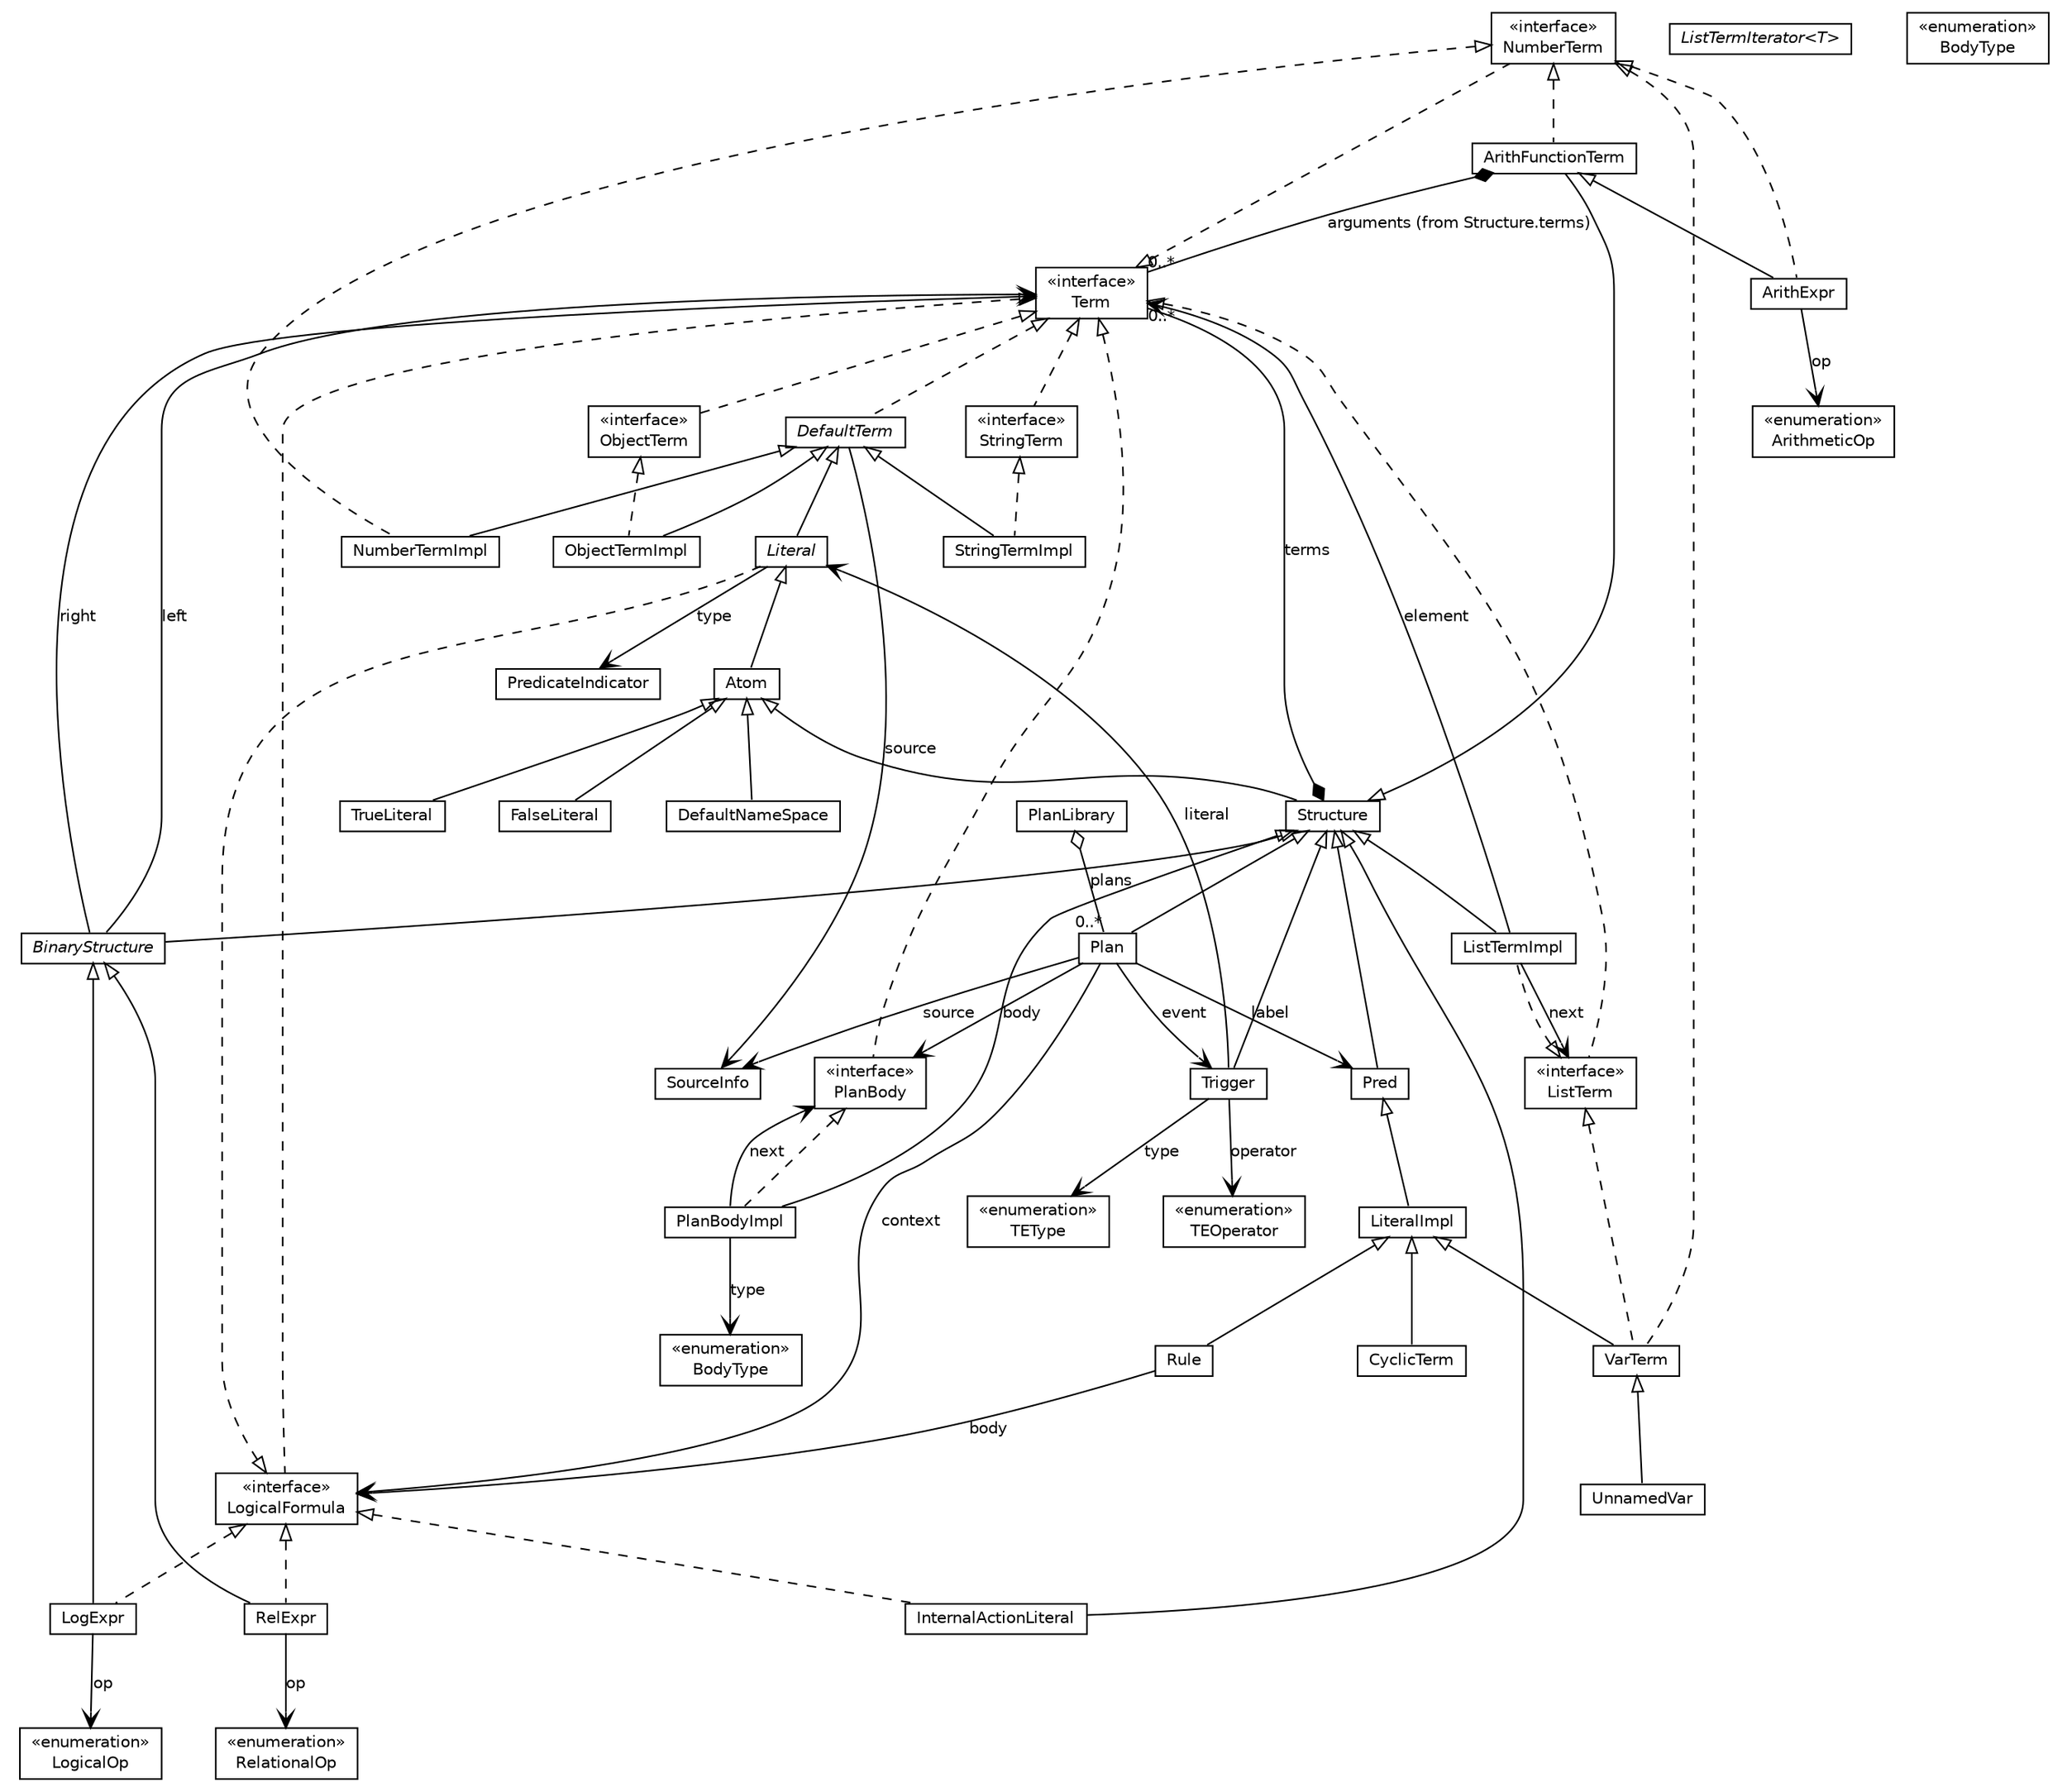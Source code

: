 #!/usr/local/bin/dot
#
# Class diagram 
# Generated by UMLGraph version R5_6 (http://www.umlgraph.org/)
#

digraph G {
	edge [fontname="Helvetica",fontsize=10,labelfontname="Helvetica",labelfontsize=10];
	node [fontname="Helvetica",fontsize=10,shape=plaintext];
	nodesep=0.25;
	ranksep=0.5;
	// jason.asSyntax.VarTerm
	c988 [label=<<table title="jason.asSyntax.VarTerm" border="0" cellborder="1" cellspacing="0" cellpadding="2" port="p" href="./VarTerm.html">
		<tr><td><table border="0" cellspacing="0" cellpadding="1">
<tr><td align="center" balign="center"> VarTerm </td></tr>
		</table></td></tr>
		</table>>, URL="./VarTerm.html", fontname="Helvetica", fontcolor="black", fontsize=10.0];
	// jason.asSyntax.UnnamedVar
	c989 [label=<<table title="jason.asSyntax.UnnamedVar" border="0" cellborder="1" cellspacing="0" cellpadding="2" port="p" href="./UnnamedVar.html">
		<tr><td><table border="0" cellspacing="0" cellpadding="1">
<tr><td align="center" balign="center"> UnnamedVar </td></tr>
		</table></td></tr>
		</table>>, URL="./UnnamedVar.html", fontname="Helvetica", fontcolor="black", fontsize=10.0];
	// jason.asSyntax.Trigger
	c990 [label=<<table title="jason.asSyntax.Trigger" border="0" cellborder="1" cellspacing="0" cellpadding="2" port="p" href="./Trigger.html">
		<tr><td><table border="0" cellspacing="0" cellpadding="1">
<tr><td align="center" balign="center"> Trigger </td></tr>
		</table></td></tr>
		</table>>, URL="./Trigger.html", fontname="Helvetica", fontcolor="black", fontsize=10.0];
	// jason.asSyntax.Trigger.TEOperator
	c991 [label=<<table title="jason.asSyntax.Trigger.TEOperator" border="0" cellborder="1" cellspacing="0" cellpadding="2" port="p" href="./Trigger.TEOperator.html">
		<tr><td><table border="0" cellspacing="0" cellpadding="1">
<tr><td align="center" balign="center"> &#171;enumeration&#187; </td></tr>
<tr><td align="center" balign="center"> TEOperator </td></tr>
		</table></td></tr>
		</table>>, URL="./Trigger.TEOperator.html", fontname="Helvetica", fontcolor="black", fontsize=10.0];
	// jason.asSyntax.Trigger.TEType
	c992 [label=<<table title="jason.asSyntax.Trigger.TEType" border="0" cellborder="1" cellspacing="0" cellpadding="2" port="p" href="./Trigger.TEType.html">
		<tr><td><table border="0" cellspacing="0" cellpadding="1">
<tr><td align="center" balign="center"> &#171;enumeration&#187; </td></tr>
<tr><td align="center" balign="center"> TEType </td></tr>
		</table></td></tr>
		</table>>, URL="./Trigger.TEType.html", fontname="Helvetica", fontcolor="black", fontsize=10.0];
	// jason.asSyntax.Term
	c993 [label=<<table title="jason.asSyntax.Term" border="0" cellborder="1" cellspacing="0" cellpadding="2" port="p" href="./Term.html">
		<tr><td><table border="0" cellspacing="0" cellpadding="1">
<tr><td align="center" balign="center"> &#171;interface&#187; </td></tr>
<tr><td align="center" balign="center"> Term </td></tr>
		</table></td></tr>
		</table>>, URL="./Term.html", fontname="Helvetica", fontcolor="black", fontsize=10.0];
	// jason.asSyntax.Structure
	c994 [label=<<table title="jason.asSyntax.Structure" border="0" cellborder="1" cellspacing="0" cellpadding="2" port="p" href="./Structure.html">
		<tr><td><table border="0" cellspacing="0" cellpadding="1">
<tr><td align="center" balign="center"> Structure </td></tr>
		</table></td></tr>
		</table>>, URL="./Structure.html", fontname="Helvetica", fontcolor="black", fontsize=10.0];
	// jason.asSyntax.StringTermImpl
	c995 [label=<<table title="jason.asSyntax.StringTermImpl" border="0" cellborder="1" cellspacing="0" cellpadding="2" port="p" href="./StringTermImpl.html">
		<tr><td><table border="0" cellspacing="0" cellpadding="1">
<tr><td align="center" balign="center"> StringTermImpl </td></tr>
		</table></td></tr>
		</table>>, URL="./StringTermImpl.html", fontname="Helvetica", fontcolor="black", fontsize=10.0];
	// jason.asSyntax.StringTerm
	c996 [label=<<table title="jason.asSyntax.StringTerm" border="0" cellborder="1" cellspacing="0" cellpadding="2" port="p" href="./StringTerm.html">
		<tr><td><table border="0" cellspacing="0" cellpadding="1">
<tr><td align="center" balign="center"> &#171;interface&#187; </td></tr>
<tr><td align="center" balign="center"> StringTerm </td></tr>
		</table></td></tr>
		</table>>, URL="./StringTerm.html", fontname="Helvetica", fontcolor="black", fontsize=10.0];
	// jason.asSyntax.SourceInfo
	c997 [label=<<table title="jason.asSyntax.SourceInfo" border="0" cellborder="1" cellspacing="0" cellpadding="2" port="p" href="./SourceInfo.html">
		<tr><td><table border="0" cellspacing="0" cellpadding="1">
<tr><td align="center" balign="center"> SourceInfo </td></tr>
		</table></td></tr>
		</table>>, URL="./SourceInfo.html", fontname="Helvetica", fontcolor="black", fontsize=10.0];
	// jason.asSyntax.Rule
	c998 [label=<<table title="jason.asSyntax.Rule" border="0" cellborder="1" cellspacing="0" cellpadding="2" port="p" href="./Rule.html">
		<tr><td><table border="0" cellspacing="0" cellpadding="1">
<tr><td align="center" balign="center"> Rule </td></tr>
		</table></td></tr>
		</table>>, URL="./Rule.html", fontname="Helvetica", fontcolor="black", fontsize=10.0];
	// jason.asSyntax.RelExpr
	c999 [label=<<table title="jason.asSyntax.RelExpr" border="0" cellborder="1" cellspacing="0" cellpadding="2" port="p" href="./RelExpr.html">
		<tr><td><table border="0" cellspacing="0" cellpadding="1">
<tr><td align="center" balign="center"> RelExpr </td></tr>
		</table></td></tr>
		</table>>, URL="./RelExpr.html", fontname="Helvetica", fontcolor="black", fontsize=10.0];
	// jason.asSyntax.RelExpr.RelationalOp
	c1000 [label=<<table title="jason.asSyntax.RelExpr.RelationalOp" border="0" cellborder="1" cellspacing="0" cellpadding="2" port="p" href="./RelExpr.RelationalOp.html">
		<tr><td><table border="0" cellspacing="0" cellpadding="1">
<tr><td align="center" balign="center"> &#171;enumeration&#187; </td></tr>
<tr><td align="center" balign="center"> RelationalOp </td></tr>
		</table></td></tr>
		</table>>, URL="./RelExpr.RelationalOp.html", fontname="Helvetica", fontcolor="black", fontsize=10.0];
	// jason.asSyntax.PredicateIndicator
	c1001 [label=<<table title="jason.asSyntax.PredicateIndicator" border="0" cellborder="1" cellspacing="0" cellpadding="2" port="p" href="./PredicateIndicator.html">
		<tr><td><table border="0" cellspacing="0" cellpadding="1">
<tr><td align="center" balign="center"> PredicateIndicator </td></tr>
		</table></td></tr>
		</table>>, URL="./PredicateIndicator.html", fontname="Helvetica", fontcolor="black", fontsize=10.0];
	// jason.asSyntax.Pred
	c1002 [label=<<table title="jason.asSyntax.Pred" border="0" cellborder="1" cellspacing="0" cellpadding="2" port="p" href="./Pred.html">
		<tr><td><table border="0" cellspacing="0" cellpadding="1">
<tr><td align="center" balign="center"> Pred </td></tr>
		</table></td></tr>
		</table>>, URL="./Pred.html", fontname="Helvetica", fontcolor="black", fontsize=10.0];
	// jason.asSyntax.PlanLibrary
	c1003 [label=<<table title="jason.asSyntax.PlanLibrary" border="0" cellborder="1" cellspacing="0" cellpadding="2" port="p" href="./PlanLibrary.html">
		<tr><td><table border="0" cellspacing="0" cellpadding="1">
<tr><td align="center" balign="center"> PlanLibrary </td></tr>
		</table></td></tr>
		</table>>, URL="./PlanLibrary.html", fontname="Helvetica", fontcolor="black", fontsize=10.0];
	// jason.asSyntax.PlanBodyImpl
	c1004 [label=<<table title="jason.asSyntax.PlanBodyImpl" border="0" cellborder="1" cellspacing="0" cellpadding="2" port="p" href="./PlanBodyImpl.html">
		<tr><td><table border="0" cellspacing="0" cellpadding="1">
<tr><td align="center" balign="center"> PlanBodyImpl </td></tr>
		</table></td></tr>
		</table>>, URL="./PlanBodyImpl.html", fontname="Helvetica", fontcolor="black", fontsize=10.0];
	// jason.asSyntax.PlanBody
	c1005 [label=<<table title="jason.asSyntax.PlanBody" border="0" cellborder="1" cellspacing="0" cellpadding="2" port="p" href="./PlanBody.html">
		<tr><td><table border="0" cellspacing="0" cellpadding="1">
<tr><td align="center" balign="center"> &#171;interface&#187; </td></tr>
<tr><td align="center" balign="center"> PlanBody </td></tr>
		</table></td></tr>
		</table>>, URL="./PlanBody.html", fontname="Helvetica", fontcolor="black", fontsize=10.0];
	// jason.asSyntax.PlanBody.BodyType
	c1006 [label=<<table title="jason.asSyntax.PlanBody.BodyType" border="0" cellborder="1" cellspacing="0" cellpadding="2" port="p" href="./PlanBody.BodyType.html">
		<tr><td><table border="0" cellspacing="0" cellpadding="1">
<tr><td align="center" balign="center"> &#171;enumeration&#187; </td></tr>
<tr><td align="center" balign="center"> BodyType </td></tr>
		</table></td></tr>
		</table>>, URL="./PlanBody.BodyType.html", fontname="Helvetica", fontcolor="black", fontsize=10.0];
	// jason.asSyntax.Plan
	c1007 [label=<<table title="jason.asSyntax.Plan" border="0" cellborder="1" cellspacing="0" cellpadding="2" port="p" href="./Plan.html">
		<tr><td><table border="0" cellspacing="0" cellpadding="1">
<tr><td align="center" balign="center"> Plan </td></tr>
		</table></td></tr>
		</table>>, URL="./Plan.html", fontname="Helvetica", fontcolor="black", fontsize=10.0];
	// jason.asSyntax.ObjectTermImpl
	c1008 [label=<<table title="jason.asSyntax.ObjectTermImpl" border="0" cellborder="1" cellspacing="0" cellpadding="2" port="p" href="./ObjectTermImpl.html">
		<tr><td><table border="0" cellspacing="0" cellpadding="1">
<tr><td align="center" balign="center"> ObjectTermImpl </td></tr>
		</table></td></tr>
		</table>>, URL="./ObjectTermImpl.html", fontname="Helvetica", fontcolor="black", fontsize=10.0];
	// jason.asSyntax.ObjectTerm
	c1009 [label=<<table title="jason.asSyntax.ObjectTerm" border="0" cellborder="1" cellspacing="0" cellpadding="2" port="p" href="./ObjectTerm.html">
		<tr><td><table border="0" cellspacing="0" cellpadding="1">
<tr><td align="center" balign="center"> &#171;interface&#187; </td></tr>
<tr><td align="center" balign="center"> ObjectTerm </td></tr>
		</table></td></tr>
		</table>>, URL="./ObjectTerm.html", fontname="Helvetica", fontcolor="black", fontsize=10.0];
	// jason.asSyntax.NumberTermImpl
	c1010 [label=<<table title="jason.asSyntax.NumberTermImpl" border="0" cellborder="1" cellspacing="0" cellpadding="2" port="p" href="./NumberTermImpl.html">
		<tr><td><table border="0" cellspacing="0" cellpadding="1">
<tr><td align="center" balign="center"> NumberTermImpl </td></tr>
		</table></td></tr>
		</table>>, URL="./NumberTermImpl.html", fontname="Helvetica", fontcolor="black", fontsize=10.0];
	// jason.asSyntax.NumberTerm
	c1011 [label=<<table title="jason.asSyntax.NumberTerm" border="0" cellborder="1" cellspacing="0" cellpadding="2" port="p" href="./NumberTerm.html">
		<tr><td><table border="0" cellspacing="0" cellpadding="1">
<tr><td align="center" balign="center"> &#171;interface&#187; </td></tr>
<tr><td align="center" balign="center"> NumberTerm </td></tr>
		</table></td></tr>
		</table>>, URL="./NumberTerm.html", fontname="Helvetica", fontcolor="black", fontsize=10.0];
	// jason.asSyntax.LogicalFormula
	c1012 [label=<<table title="jason.asSyntax.LogicalFormula" border="0" cellborder="1" cellspacing="0" cellpadding="2" port="p" href="./LogicalFormula.html">
		<tr><td><table border="0" cellspacing="0" cellpadding="1">
<tr><td align="center" balign="center"> &#171;interface&#187; </td></tr>
<tr><td align="center" balign="center"> LogicalFormula </td></tr>
		</table></td></tr>
		</table>>, URL="./LogicalFormula.html", fontname="Helvetica", fontcolor="black", fontsize=10.0];
	// jason.asSyntax.LogExpr
	c1013 [label=<<table title="jason.asSyntax.LogExpr" border="0" cellborder="1" cellspacing="0" cellpadding="2" port="p" href="./LogExpr.html">
		<tr><td><table border="0" cellspacing="0" cellpadding="1">
<tr><td align="center" balign="center"> LogExpr </td></tr>
		</table></td></tr>
		</table>>, URL="./LogExpr.html", fontname="Helvetica", fontcolor="black", fontsize=10.0];
	// jason.asSyntax.LogExpr.LogicalOp
	c1014 [label=<<table title="jason.asSyntax.LogExpr.LogicalOp" border="0" cellborder="1" cellspacing="0" cellpadding="2" port="p" href="./LogExpr.LogicalOp.html">
		<tr><td><table border="0" cellspacing="0" cellpadding="1">
<tr><td align="center" balign="center"> &#171;enumeration&#187; </td></tr>
<tr><td align="center" balign="center"> LogicalOp </td></tr>
		</table></td></tr>
		</table>>, URL="./LogExpr.LogicalOp.html", fontname="Helvetica", fontcolor="black", fontsize=10.0];
	// jason.asSyntax.LiteralImpl
	c1015 [label=<<table title="jason.asSyntax.LiteralImpl" border="0" cellborder="1" cellspacing="0" cellpadding="2" port="p" href="./LiteralImpl.html">
		<tr><td><table border="0" cellspacing="0" cellpadding="1">
<tr><td align="center" balign="center"> LiteralImpl </td></tr>
		</table></td></tr>
		</table>>, URL="./LiteralImpl.html", fontname="Helvetica", fontcolor="black", fontsize=10.0];
	// jason.asSyntax.Literal
	c1016 [label=<<table title="jason.asSyntax.Literal" border="0" cellborder="1" cellspacing="0" cellpadding="2" port="p" href="./Literal.html">
		<tr><td><table border="0" cellspacing="0" cellpadding="1">
<tr><td align="center" balign="center"><font face="Helvetica-Oblique"> Literal </font></td></tr>
		</table></td></tr>
		</table>>, URL="./Literal.html", fontname="Helvetica", fontcolor="black", fontsize=10.0];
	// jason.asSyntax.Literal.TrueLiteral
	c1017 [label=<<table title="jason.asSyntax.Literal.TrueLiteral" border="0" cellborder="1" cellspacing="0" cellpadding="2" port="p" href="./Literal.TrueLiteral.html">
		<tr><td><table border="0" cellspacing="0" cellpadding="1">
<tr><td align="center" balign="center"> TrueLiteral </td></tr>
		</table></td></tr>
		</table>>, URL="./Literal.TrueLiteral.html", fontname="Helvetica", fontcolor="black", fontsize=10.0];
	// jason.asSyntax.Literal.FalseLiteral
	c1018 [label=<<table title="jason.asSyntax.Literal.FalseLiteral" border="0" cellborder="1" cellspacing="0" cellpadding="2" port="p" href="./Literal.FalseLiteral.html">
		<tr><td><table border="0" cellspacing="0" cellpadding="1">
<tr><td align="center" balign="center"> FalseLiteral </td></tr>
		</table></td></tr>
		</table>>, URL="./Literal.FalseLiteral.html", fontname="Helvetica", fontcolor="black", fontsize=10.0];
	// jason.asSyntax.Literal.DefaultNameSpace
	c1019 [label=<<table title="jason.asSyntax.Literal.DefaultNameSpace" border="0" cellborder="1" cellspacing="0" cellpadding="2" port="p" href="./Literal.DefaultNameSpace.html">
		<tr><td><table border="0" cellspacing="0" cellpadding="1">
<tr><td align="center" balign="center"> DefaultNameSpace </td></tr>
		</table></td></tr>
		</table>>, URL="./Literal.DefaultNameSpace.html", fontname="Helvetica", fontcolor="black", fontsize=10.0];
	// jason.asSyntax.ListTermImpl
	c1020 [label=<<table title="jason.asSyntax.ListTermImpl" border="0" cellborder="1" cellspacing="0" cellpadding="2" port="p" href="./ListTermImpl.html">
		<tr><td><table border="0" cellspacing="0" cellpadding="1">
<tr><td align="center" balign="center"> ListTermImpl </td></tr>
		</table></td></tr>
		</table>>, URL="./ListTermImpl.html", fontname="Helvetica", fontcolor="black", fontsize=10.0];
	// jason.asSyntax.ListTermImpl.ListTermIterator<T>
	c1021 [label=<<table title="jason.asSyntax.ListTermImpl.ListTermIterator" border="0" cellborder="1" cellspacing="0" cellpadding="2" port="p" href="./ListTermImpl.ListTermIterator.html">
		<tr><td><table border="0" cellspacing="0" cellpadding="1">
<tr><td align="center" balign="center"><font face="Helvetica-Oblique"> ListTermIterator&lt;T&gt; </font></td></tr>
		</table></td></tr>
		</table>>, URL="./ListTermImpl.ListTermIterator.html", fontname="Helvetica", fontcolor="black", fontsize=10.0];
	// jason.asSyntax.ListTerm
	c1022 [label=<<table title="jason.asSyntax.ListTerm" border="0" cellborder="1" cellspacing="0" cellpadding="2" port="p" href="./ListTerm.html">
		<tr><td><table border="0" cellspacing="0" cellpadding="1">
<tr><td align="center" balign="center"> &#171;interface&#187; </td></tr>
<tr><td align="center" balign="center"> ListTerm </td></tr>
		</table></td></tr>
		</table>>, URL="./ListTerm.html", fontname="Helvetica", fontcolor="black", fontsize=10.0];
	// jason.asSyntax.InternalActionLiteral
	c1023 [label=<<table title="jason.asSyntax.InternalActionLiteral" border="0" cellborder="1" cellspacing="0" cellpadding="2" port="p" href="./InternalActionLiteral.html">
		<tr><td><table border="0" cellspacing="0" cellpadding="1">
<tr><td align="center" balign="center"> InternalActionLiteral </td></tr>
		</table></td></tr>
		</table>>, URL="./InternalActionLiteral.html", fontname="Helvetica", fontcolor="black", fontsize=10.0];
	// jason.asSyntax.DefaultTerm
	c1024 [label=<<table title="jason.asSyntax.DefaultTerm" border="0" cellborder="1" cellspacing="0" cellpadding="2" port="p" href="./DefaultTerm.html">
		<tr><td><table border="0" cellspacing="0" cellpadding="1">
<tr><td align="center" balign="center"><font face="Helvetica-Oblique"> DefaultTerm </font></td></tr>
		</table></td></tr>
		</table>>, URL="./DefaultTerm.html", fontname="Helvetica", fontcolor="black", fontsize=10.0];
	// jason.asSyntax.CyclicTerm
	c1025 [label=<<table title="jason.asSyntax.CyclicTerm" border="0" cellborder="1" cellspacing="0" cellpadding="2" port="p" href="./CyclicTerm.html">
		<tr><td><table border="0" cellspacing="0" cellpadding="1">
<tr><td align="center" balign="center"> CyclicTerm </td></tr>
		</table></td></tr>
		</table>>, URL="./CyclicTerm.html", fontname="Helvetica", fontcolor="black", fontsize=10.0];
	// jason.asSyntax.BodyLiteral.BodyType
	c1027 [label=<<table title="jason.asSyntax.BodyLiteral.BodyType" border="0" cellborder="1" cellspacing="0" cellpadding="2" port="p" href="./BodyLiteral.BodyType.html">
		<tr><td><table border="0" cellspacing="0" cellpadding="1">
<tr><td align="center" balign="center"> &#171;enumeration&#187; </td></tr>
<tr><td align="center" balign="center"> BodyType </td></tr>
		</table></td></tr>
		</table>>, URL="./BodyLiteral.BodyType.html", fontname="Helvetica", fontcolor="black", fontsize=10.0];
	// jason.asSyntax.BinaryStructure
	c1028 [label=<<table title="jason.asSyntax.BinaryStructure" border="0" cellborder="1" cellspacing="0" cellpadding="2" port="p" href="./BinaryStructure.html">
		<tr><td><table border="0" cellspacing="0" cellpadding="1">
<tr><td align="center" balign="center"><font face="Helvetica-Oblique"> BinaryStructure </font></td></tr>
		</table></td></tr>
		</table>>, URL="./BinaryStructure.html", fontname="Helvetica", fontcolor="black", fontsize=10.0];
	// jason.asSyntax.Atom
	c1029 [label=<<table title="jason.asSyntax.Atom" border="0" cellborder="1" cellspacing="0" cellpadding="2" port="p" href="./Atom.html">
		<tr><td><table border="0" cellspacing="0" cellpadding="1">
<tr><td align="center" balign="center"> Atom </td></tr>
		</table></td></tr>
		</table>>, URL="./Atom.html", fontname="Helvetica", fontcolor="black", fontsize=10.0];
	// jason.asSyntax.ArithFunctionTerm
	c1031 [label=<<table title="jason.asSyntax.ArithFunctionTerm" border="0" cellborder="1" cellspacing="0" cellpadding="2" port="p" href="./ArithFunctionTerm.html">
		<tr><td><table border="0" cellspacing="0" cellpadding="1">
<tr><td align="center" balign="center"> ArithFunctionTerm </td></tr>
		</table></td></tr>
		</table>>, URL="./ArithFunctionTerm.html", fontname="Helvetica", fontcolor="black", fontsize=10.0];
	// jason.asSyntax.ArithExpr
	c1032 [label=<<table title="jason.asSyntax.ArithExpr" border="0" cellborder="1" cellspacing="0" cellpadding="2" port="p" href="./ArithExpr.html">
		<tr><td><table border="0" cellspacing="0" cellpadding="1">
<tr><td align="center" balign="center"> ArithExpr </td></tr>
		</table></td></tr>
		</table>>, URL="./ArithExpr.html", fontname="Helvetica", fontcolor="black", fontsize=10.0];
	// jason.asSyntax.ArithExpr.ArithmeticOp
	c1033 [label=<<table title="jason.asSyntax.ArithExpr.ArithmeticOp" border="0" cellborder="1" cellspacing="0" cellpadding="2" port="p" href="./ArithExpr.ArithmeticOp.html">
		<tr><td><table border="0" cellspacing="0" cellpadding="1">
<tr><td align="center" balign="center"> &#171;enumeration&#187; </td></tr>
<tr><td align="center" balign="center"> ArithmeticOp </td></tr>
		</table></td></tr>
		</table>>, URL="./ArithExpr.ArithmeticOp.html", fontname="Helvetica", fontcolor="black", fontsize=10.0];
	//jason.asSyntax.VarTerm extends jason.asSyntax.LiteralImpl
	c1015:p -> c988:p [dir=back,arrowtail=empty];
	//jason.asSyntax.VarTerm implements jason.asSyntax.NumberTerm
	c1011:p -> c988:p [dir=back,arrowtail=empty,style=dashed];
	//jason.asSyntax.VarTerm implements jason.asSyntax.ListTerm
	c1022:p -> c988:p [dir=back,arrowtail=empty,style=dashed];
	//jason.asSyntax.UnnamedVar extends jason.asSyntax.VarTerm
	c988:p -> c989:p [dir=back,arrowtail=empty];
	//jason.asSyntax.Trigger extends jason.asSyntax.Structure
	c994:p -> c990:p [dir=back,arrowtail=empty];
	// jason.asSyntax.Trigger NAVASSOC jason.asSyntax.Literal
	c990:p -> c1016:p [taillabel="", label="literal", headlabel="", fontname="Helvetica", fontcolor="black", fontsize=10.0, color="black", arrowhead=open];
	// jason.asSyntax.Trigger NAVASSOC jason.asSyntax.Trigger.TEOperator
	c990:p -> c991:p [taillabel="", label="operator", headlabel="", fontname="Helvetica", fontcolor="black", fontsize=10.0, color="black", arrowhead=open];
	// jason.asSyntax.Trigger NAVASSOC jason.asSyntax.Trigger.TEType
	c990:p -> c992:p [taillabel="", label="type", headlabel="", fontname="Helvetica", fontcolor="black", fontsize=10.0, color="black", arrowhead=open];
	//jason.asSyntax.Structure extends jason.asSyntax.Atom
	c1029:p -> c994:p [dir=back,arrowtail=empty];
	// jason.asSyntax.Structure COMPOSED jason.asSyntax.Term
	c994:p -> c993:p [taillabel="", label="terms", headlabel="0..*", fontname="Helvetica", fontcolor="black", fontsize=10.0, color="black", arrowhead=none, arrowtail=diamond, dir=both];
	//jason.asSyntax.StringTermImpl extends jason.asSyntax.DefaultTerm
	c1024:p -> c995:p [dir=back,arrowtail=empty];
	//jason.asSyntax.StringTermImpl implements jason.asSyntax.StringTerm
	c996:p -> c995:p [dir=back,arrowtail=empty,style=dashed];
	//jason.asSyntax.StringTerm implements jason.asSyntax.Term
	c993:p -> c996:p [dir=back,arrowtail=empty,style=dashed];
	//jason.asSyntax.Rule extends jason.asSyntax.LiteralImpl
	c1015:p -> c998:p [dir=back,arrowtail=empty];
	// jason.asSyntax.Rule NAVASSOC jason.asSyntax.LogicalFormula
	c998:p -> c1012:p [taillabel="", label="body", headlabel="", fontname="Helvetica", fontcolor="black", fontsize=10.0, color="black", arrowhead=open];
	//jason.asSyntax.RelExpr extends jason.asSyntax.BinaryStructure
	c1028:p -> c999:p [dir=back,arrowtail=empty];
	//jason.asSyntax.RelExpr implements jason.asSyntax.LogicalFormula
	c1012:p -> c999:p [dir=back,arrowtail=empty,style=dashed];
	// jason.asSyntax.RelExpr NAVASSOC jason.asSyntax.RelExpr.RelationalOp
	c999:p -> c1000:p [taillabel="", label="op", headlabel="", fontname="Helvetica", fontcolor="black", fontsize=10.0, color="black", arrowhead=open];
	//jason.asSyntax.Pred extends jason.asSyntax.Structure
	c994:p -> c1002:p [dir=back,arrowtail=empty];
	// jason.asSyntax.PlanLibrary HAS jason.asSyntax.Plan
	c1003:p -> c1007:p [taillabel="", label="plans", headlabel="0..*", fontname="Helvetica", fontcolor="black", fontsize=10.0, color="black", arrowhead=none, arrowtail=ediamond, dir=both];
	//jason.asSyntax.PlanBodyImpl extends jason.asSyntax.Structure
	c994:p -> c1004:p [dir=back,arrowtail=empty];
	//jason.asSyntax.PlanBodyImpl implements jason.asSyntax.PlanBody
	c1005:p -> c1004:p [dir=back,arrowtail=empty,style=dashed];
	// jason.asSyntax.PlanBodyImpl NAVASSOC jason.asSyntax.PlanBody
	c1004:p -> c1005:p [taillabel="", label="next", headlabel="", fontname="Helvetica", fontcolor="black", fontsize=10.0, color="black", arrowhead=open];
	// jason.asSyntax.PlanBodyImpl NAVASSOC jason.asSyntax.PlanBody.BodyType
	c1004:p -> c1006:p [taillabel="", label="type", headlabel="", fontname="Helvetica", fontcolor="black", fontsize=10.0, color="black", arrowhead=open];
	//jason.asSyntax.PlanBody implements jason.asSyntax.Term
	c993:p -> c1005:p [dir=back,arrowtail=empty,style=dashed];
	//jason.asSyntax.Plan extends jason.asSyntax.Structure
	c994:p -> c1007:p [dir=back,arrowtail=empty];
	// jason.asSyntax.Plan NAVASSOC jason.asSyntax.Pred
	c1007:p -> c1002:p [taillabel="", label="label", headlabel="", fontname="Helvetica", fontcolor="black", fontsize=10.0, color="black", arrowhead=open];
	// jason.asSyntax.Plan NAVASSOC jason.asSyntax.Trigger
	c1007:p -> c990:p [taillabel="", label="event", headlabel="", fontname="Helvetica", fontcolor="black", fontsize=10.0, color="black", arrowhead=open];
	// jason.asSyntax.Plan NAVASSOC jason.asSyntax.LogicalFormula
	c1007:p -> c1012:p [taillabel="", label="context", headlabel="", fontname="Helvetica", fontcolor="black", fontsize=10.0, color="black", arrowhead=open];
	// jason.asSyntax.Plan NAVASSOC jason.asSyntax.PlanBody
	c1007:p -> c1005:p [taillabel="", label="body", headlabel="", fontname="Helvetica", fontcolor="black", fontsize=10.0, color="black", arrowhead=open];
	// jason.asSyntax.Plan NAVASSOC jason.asSyntax.SourceInfo
	c1007:p -> c997:p [taillabel="", label="source", headlabel="", fontname="Helvetica", fontcolor="black", fontsize=10.0, color="black", arrowhead=open];
	//jason.asSyntax.ObjectTermImpl extends jason.asSyntax.DefaultTerm
	c1024:p -> c1008:p [dir=back,arrowtail=empty];
	//jason.asSyntax.ObjectTermImpl implements jason.asSyntax.ObjectTerm
	c1009:p -> c1008:p [dir=back,arrowtail=empty,style=dashed];
	//jason.asSyntax.ObjectTerm implements jason.asSyntax.Term
	c993:p -> c1009:p [dir=back,arrowtail=empty,style=dashed];
	//jason.asSyntax.NumberTermImpl extends jason.asSyntax.DefaultTerm
	c1024:p -> c1010:p [dir=back,arrowtail=empty];
	//jason.asSyntax.NumberTermImpl implements jason.asSyntax.NumberTerm
	c1011:p -> c1010:p [dir=back,arrowtail=empty,style=dashed];
	//jason.asSyntax.NumberTerm implements jason.asSyntax.Term
	c993:p -> c1011:p [dir=back,arrowtail=empty,style=dashed];
	//jason.asSyntax.LogicalFormula implements jason.asSyntax.Term
	c993:p -> c1012:p [dir=back,arrowtail=empty,style=dashed];
	//jason.asSyntax.LogExpr extends jason.asSyntax.BinaryStructure
	c1028:p -> c1013:p [dir=back,arrowtail=empty];
	//jason.asSyntax.LogExpr implements jason.asSyntax.LogicalFormula
	c1012:p -> c1013:p [dir=back,arrowtail=empty,style=dashed];
	// jason.asSyntax.LogExpr NAVASSOC jason.asSyntax.LogExpr.LogicalOp
	c1013:p -> c1014:p [taillabel="", label="op", headlabel="", fontname="Helvetica", fontcolor="black", fontsize=10.0, color="black", arrowhead=open];
	//jason.asSyntax.LiteralImpl extends jason.asSyntax.Pred
	c1002:p -> c1015:p [dir=back,arrowtail=empty];
	//jason.asSyntax.Literal extends jason.asSyntax.DefaultTerm
	c1024:p -> c1016:p [dir=back,arrowtail=empty];
	//jason.asSyntax.Literal implements jason.asSyntax.LogicalFormula
	c1012:p -> c1016:p [dir=back,arrowtail=empty,style=dashed];
	// jason.asSyntax.Literal NAVASSOC jason.asSyntax.PredicateIndicator
	c1016:p -> c1001:p [taillabel="", label="type", headlabel="", fontname="Helvetica", fontcolor="black", fontsize=10.0, color="black", arrowhead=open];
	//jason.asSyntax.Literal.TrueLiteral extends jason.asSyntax.Atom
	c1029:p -> c1017:p [dir=back,arrowtail=empty];
	//jason.asSyntax.Literal.FalseLiteral extends jason.asSyntax.Atom
	c1029:p -> c1018:p [dir=back,arrowtail=empty];
	//jason.asSyntax.Literal.DefaultNameSpace extends jason.asSyntax.Atom
	c1029:p -> c1019:p [dir=back,arrowtail=empty];
	//jason.asSyntax.ListTermImpl extends jason.asSyntax.Structure
	c994:p -> c1020:p [dir=back,arrowtail=empty];
	//jason.asSyntax.ListTermImpl implements jason.asSyntax.ListTerm
	c1022:p -> c1020:p [dir=back,arrowtail=empty,style=dashed];
	// jason.asSyntax.ListTermImpl NAVASSOC jason.asSyntax.Term
	c1020:p -> c993:p [taillabel="", label="element", headlabel="", fontname="Helvetica", fontcolor="black", fontsize=10.0, color="black", arrowhead=open];
	// jason.asSyntax.ListTermImpl NAVASSOC jason.asSyntax.ListTerm
	c1020:p -> c1022:p [taillabel="", label="next", headlabel="", fontname="Helvetica", fontcolor="black", fontsize=10.0, color="black", arrowhead=open];
	//jason.asSyntax.ListTerm implements jason.asSyntax.Term
	c993:p -> c1022:p [dir=back,arrowtail=empty,style=dashed];
	//jason.asSyntax.InternalActionLiteral extends jason.asSyntax.Structure
	c994:p -> c1023:p [dir=back,arrowtail=empty];
	//jason.asSyntax.InternalActionLiteral implements jason.asSyntax.LogicalFormula
	c1012:p -> c1023:p [dir=back,arrowtail=empty,style=dashed];
	//jason.asSyntax.DefaultTerm implements jason.asSyntax.Term
	c993:p -> c1024:p [dir=back,arrowtail=empty,style=dashed];
	// jason.asSyntax.DefaultTerm NAVASSOC jason.asSyntax.SourceInfo
	c1024:p -> c997:p [taillabel="", label="source", headlabel="", fontname="Helvetica", fontcolor="black", fontsize=10.0, color="black", arrowhead=open];
	//jason.asSyntax.CyclicTerm extends jason.asSyntax.LiteralImpl
	c1015:p -> c1025:p [dir=back,arrowtail=empty];
	//jason.asSyntax.BinaryStructure extends jason.asSyntax.Structure
	c994:p -> c1028:p [dir=back,arrowtail=empty];
	// jason.asSyntax.BinaryStructure NAVASSOC jason.asSyntax.Term
	c1028:p -> c993:p [taillabel="", label="left", headlabel="", fontname="Helvetica", fontcolor="black", fontsize=10.0, color="black", arrowhead=open];
	// jason.asSyntax.BinaryStructure NAVASSOC jason.asSyntax.Term
	c1028:p -> c993:p [taillabel="", label="right", headlabel="", fontname="Helvetica", fontcolor="black", fontsize=10.0, color="black", arrowhead=open];
	//jason.asSyntax.Atom extends jason.asSyntax.Literal
	c1016:p -> c1029:p [dir=back,arrowtail=empty];
	//jason.asSyntax.ArithFunctionTerm extends jason.asSyntax.Structure
	c994:p -> c1031:p [dir=back,arrowtail=empty];
	//jason.asSyntax.ArithFunctionTerm implements jason.asSyntax.NumberTerm
	c1011:p -> c1031:p [dir=back,arrowtail=empty,style=dashed];
	// jason.asSyntax.ArithFunctionTerm COMPOSED jason.asSyntax.Term
	c1031:p -> c993:p [taillabel="", label="arguments (from Structure.terms)", headlabel="0..*", fontname="Helvetica", fontcolor="black", fontsize=10.0, color="black", arrowhead=none, arrowtail=diamond, dir=both];
	//jason.asSyntax.ArithExpr extends jason.asSyntax.ArithFunctionTerm
	c1031:p -> c1032:p [dir=back,arrowtail=empty];
	//jason.asSyntax.ArithExpr implements jason.asSyntax.NumberTerm
	c1011:p -> c1032:p [dir=back,arrowtail=empty,style=dashed];
	// jason.asSyntax.ArithExpr NAVASSOC jason.asSyntax.ArithExpr.ArithmeticOp
	c1032:p -> c1033:p [taillabel="", label="op", headlabel="", fontname="Helvetica", fontcolor="black", fontsize=10.0, color="black", arrowhead=open];
}

